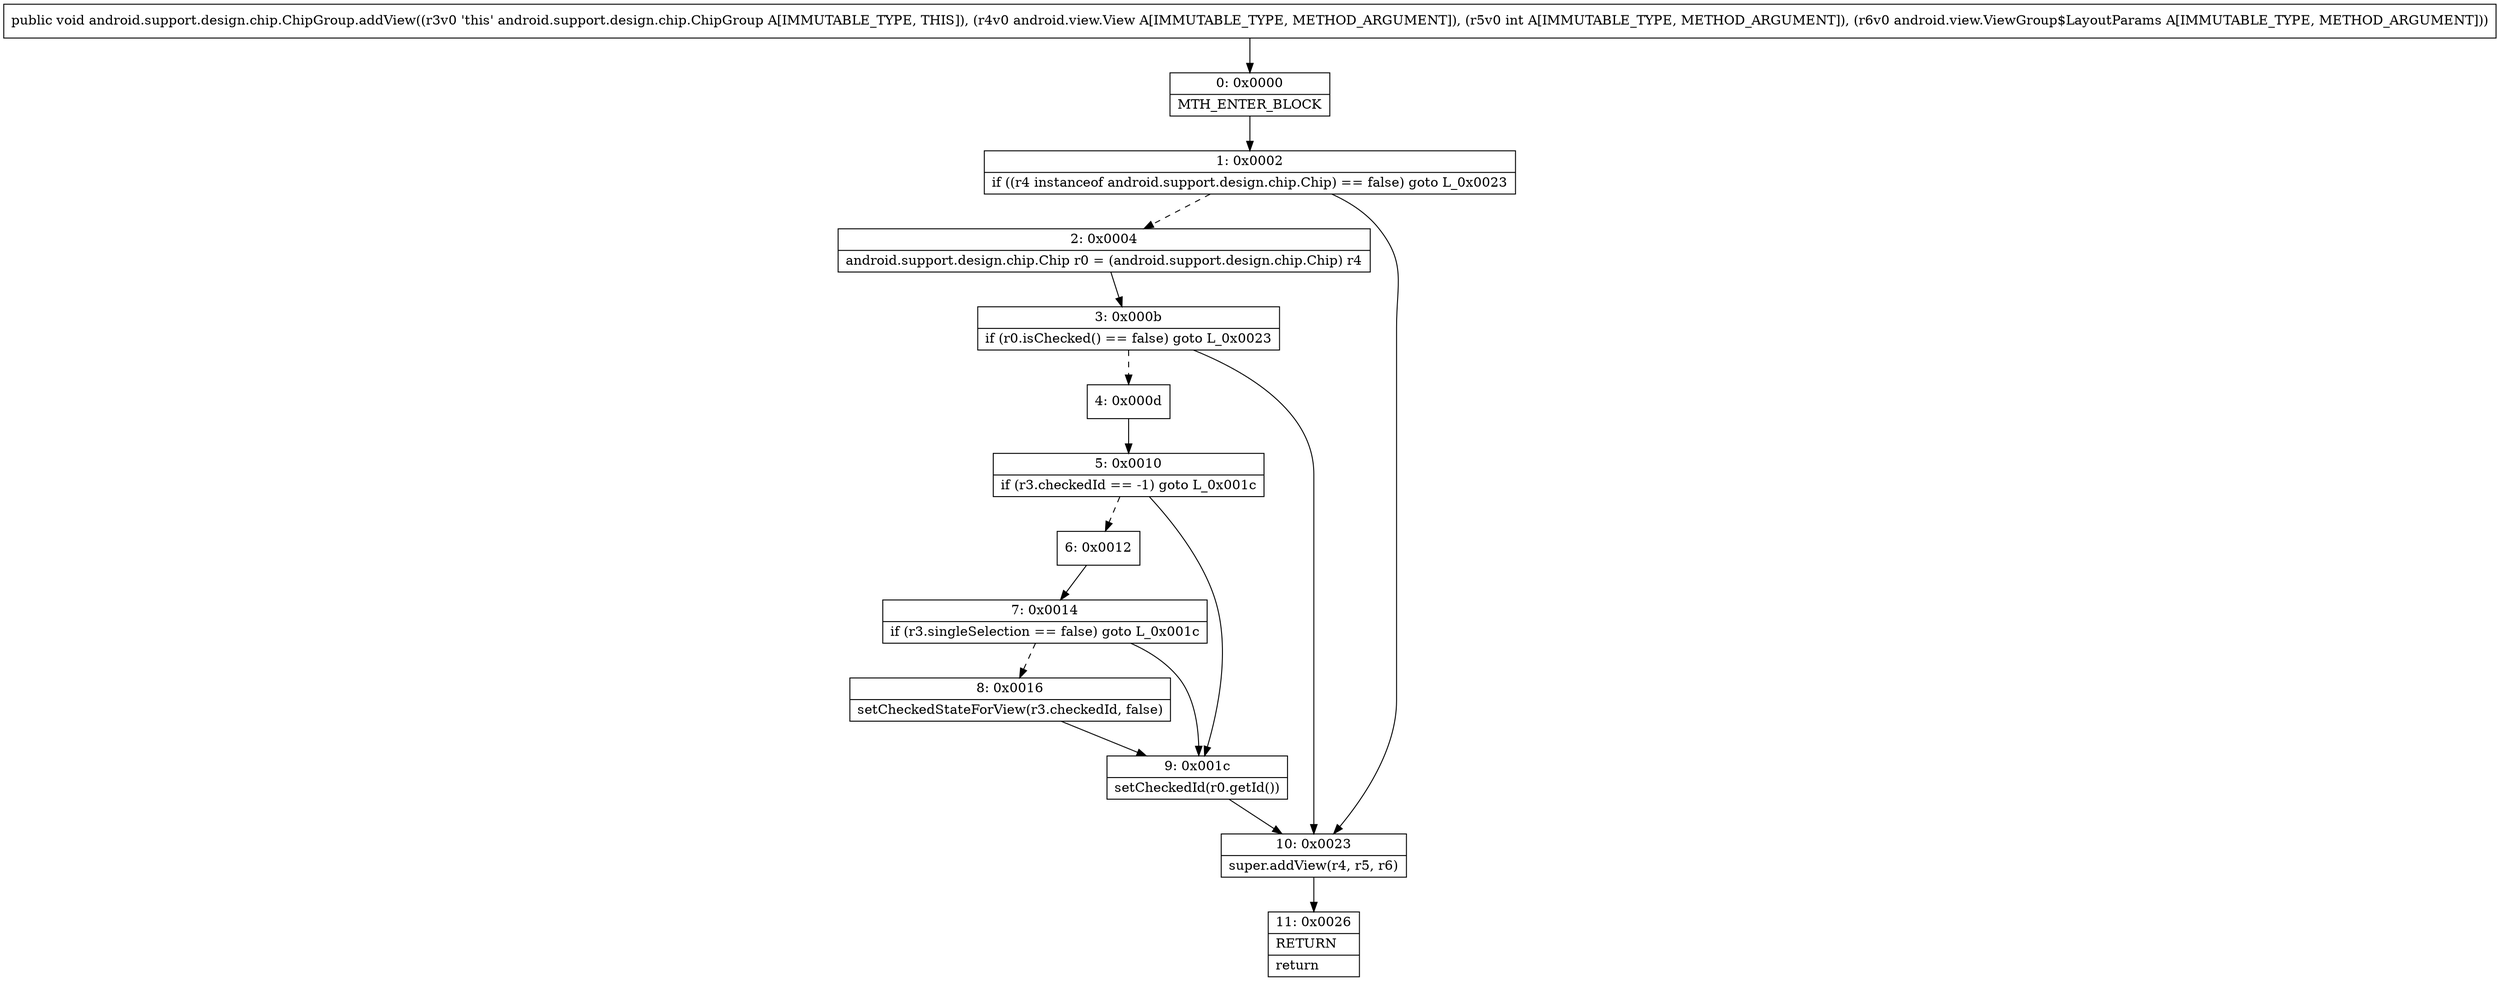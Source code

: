 digraph "CFG forandroid.support.design.chip.ChipGroup.addView(Landroid\/view\/View;ILandroid\/view\/ViewGroup$LayoutParams;)V" {
Node_0 [shape=record,label="{0\:\ 0x0000|MTH_ENTER_BLOCK\l}"];
Node_1 [shape=record,label="{1\:\ 0x0002|if ((r4 instanceof android.support.design.chip.Chip) == false) goto L_0x0023\l}"];
Node_2 [shape=record,label="{2\:\ 0x0004|android.support.design.chip.Chip r0 = (android.support.design.chip.Chip) r4\l}"];
Node_3 [shape=record,label="{3\:\ 0x000b|if (r0.isChecked() == false) goto L_0x0023\l}"];
Node_4 [shape=record,label="{4\:\ 0x000d}"];
Node_5 [shape=record,label="{5\:\ 0x0010|if (r3.checkedId == \-1) goto L_0x001c\l}"];
Node_6 [shape=record,label="{6\:\ 0x0012}"];
Node_7 [shape=record,label="{7\:\ 0x0014|if (r3.singleSelection == false) goto L_0x001c\l}"];
Node_8 [shape=record,label="{8\:\ 0x0016|setCheckedStateForView(r3.checkedId, false)\l}"];
Node_9 [shape=record,label="{9\:\ 0x001c|setCheckedId(r0.getId())\l}"];
Node_10 [shape=record,label="{10\:\ 0x0023|super.addView(r4, r5, r6)\l}"];
Node_11 [shape=record,label="{11\:\ 0x0026|RETURN\l|return\l}"];
MethodNode[shape=record,label="{public void android.support.design.chip.ChipGroup.addView((r3v0 'this' android.support.design.chip.ChipGroup A[IMMUTABLE_TYPE, THIS]), (r4v0 android.view.View A[IMMUTABLE_TYPE, METHOD_ARGUMENT]), (r5v0 int A[IMMUTABLE_TYPE, METHOD_ARGUMENT]), (r6v0 android.view.ViewGroup$LayoutParams A[IMMUTABLE_TYPE, METHOD_ARGUMENT])) }"];
MethodNode -> Node_0;
Node_0 -> Node_1;
Node_1 -> Node_2[style=dashed];
Node_1 -> Node_10;
Node_2 -> Node_3;
Node_3 -> Node_4[style=dashed];
Node_3 -> Node_10;
Node_4 -> Node_5;
Node_5 -> Node_6[style=dashed];
Node_5 -> Node_9;
Node_6 -> Node_7;
Node_7 -> Node_8[style=dashed];
Node_7 -> Node_9;
Node_8 -> Node_9;
Node_9 -> Node_10;
Node_10 -> Node_11;
}

